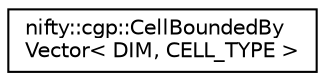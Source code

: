 digraph "Graphical Class Hierarchy"
{
  edge [fontname="Helvetica",fontsize="10",labelfontname="Helvetica",labelfontsize="10"];
  node [fontname="Helvetica",fontsize="10",shape=record];
  rankdir="LR";
  Node1 [label="nifty::cgp::CellBoundedBy\lVector\< DIM, CELL_TYPE \>",height=0.2,width=0.4,color="black", fillcolor="white", style="filled",URL="$classnifty_1_1cgp_1_1CellBoundedByVector.html"];
}
